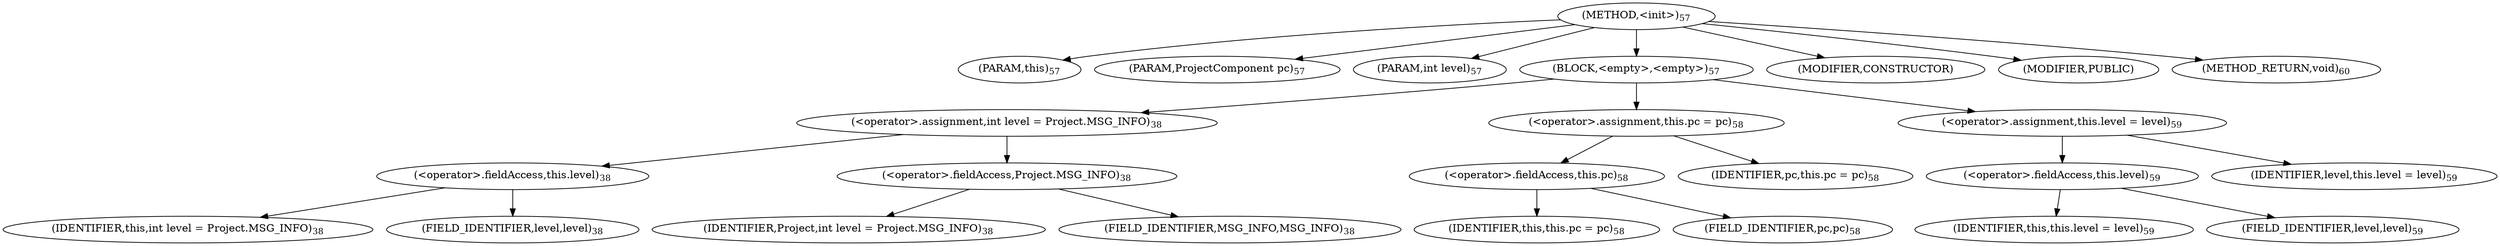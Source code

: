 digraph "&lt;init&gt;" {  
"32" [label = <(METHOD,&lt;init&gt;)<SUB>57</SUB>> ]
"6" [label = <(PARAM,this)<SUB>57</SUB>> ]
"33" [label = <(PARAM,ProjectComponent pc)<SUB>57</SUB>> ]
"34" [label = <(PARAM,int level)<SUB>57</SUB>> ]
"35" [label = <(BLOCK,&lt;empty&gt;,&lt;empty&gt;)<SUB>57</SUB>> ]
"36" [label = <(&lt;operator&gt;.assignment,int level = Project.MSG_INFO)<SUB>38</SUB>> ]
"37" [label = <(&lt;operator&gt;.fieldAccess,this.level)<SUB>38</SUB>> ]
"38" [label = <(IDENTIFIER,this,int level = Project.MSG_INFO)<SUB>38</SUB>> ]
"39" [label = <(FIELD_IDENTIFIER,level,level)<SUB>38</SUB>> ]
"40" [label = <(&lt;operator&gt;.fieldAccess,Project.MSG_INFO)<SUB>38</SUB>> ]
"41" [label = <(IDENTIFIER,Project,int level = Project.MSG_INFO)<SUB>38</SUB>> ]
"42" [label = <(FIELD_IDENTIFIER,MSG_INFO,MSG_INFO)<SUB>38</SUB>> ]
"43" [label = <(&lt;operator&gt;.assignment,this.pc = pc)<SUB>58</SUB>> ]
"44" [label = <(&lt;operator&gt;.fieldAccess,this.pc)<SUB>58</SUB>> ]
"5" [label = <(IDENTIFIER,this,this.pc = pc)<SUB>58</SUB>> ]
"45" [label = <(FIELD_IDENTIFIER,pc,pc)<SUB>58</SUB>> ]
"46" [label = <(IDENTIFIER,pc,this.pc = pc)<SUB>58</SUB>> ]
"47" [label = <(&lt;operator&gt;.assignment,this.level = level)<SUB>59</SUB>> ]
"48" [label = <(&lt;operator&gt;.fieldAccess,this.level)<SUB>59</SUB>> ]
"7" [label = <(IDENTIFIER,this,this.level = level)<SUB>59</SUB>> ]
"49" [label = <(FIELD_IDENTIFIER,level,level)<SUB>59</SUB>> ]
"50" [label = <(IDENTIFIER,level,this.level = level)<SUB>59</SUB>> ]
"51" [label = <(MODIFIER,CONSTRUCTOR)> ]
"52" [label = <(MODIFIER,PUBLIC)> ]
"53" [label = <(METHOD_RETURN,void)<SUB>60</SUB>> ]
  "32" -> "6" 
  "32" -> "33" 
  "32" -> "34" 
  "32" -> "35" 
  "32" -> "51" 
  "32" -> "52" 
  "32" -> "53" 
  "35" -> "36" 
  "35" -> "43" 
  "35" -> "47" 
  "36" -> "37" 
  "36" -> "40" 
  "37" -> "38" 
  "37" -> "39" 
  "40" -> "41" 
  "40" -> "42" 
  "43" -> "44" 
  "43" -> "46" 
  "44" -> "5" 
  "44" -> "45" 
  "47" -> "48" 
  "47" -> "50" 
  "48" -> "7" 
  "48" -> "49" 
}
